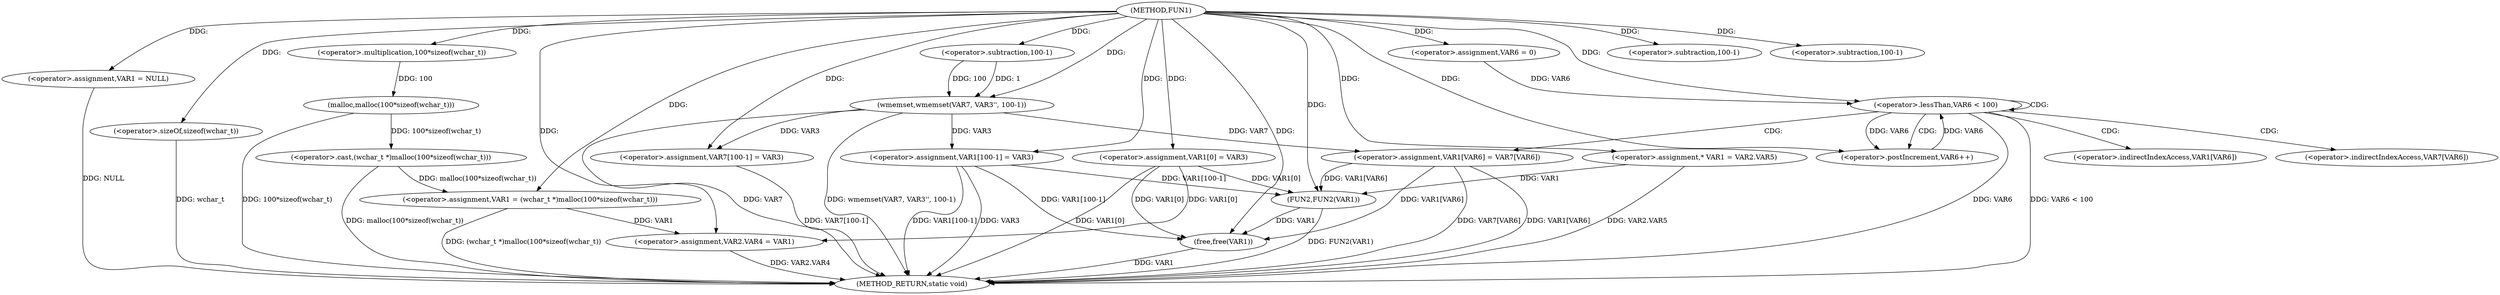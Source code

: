 digraph FUN1 {  
"1000100" [label = "(METHOD,FUN1)" ]
"1000177" [label = "(METHOD_RETURN,static void)" ]
"1000104" [label = "(<operator>.assignment,VAR1 = NULL)" ]
"1000107" [label = "(<operator>.assignment,VAR1 = (wchar_t *)malloc(100*sizeof(wchar_t)))" ]
"1000109" [label = "(<operator>.cast,(wchar_t *)malloc(100*sizeof(wchar_t)))" ]
"1000111" [label = "(malloc,malloc(100*sizeof(wchar_t)))" ]
"1000112" [label = "(<operator>.multiplication,100*sizeof(wchar_t))" ]
"1000114" [label = "(<operator>.sizeOf,sizeof(wchar_t))" ]
"1000116" [label = "(<operator>.assignment,VAR1[0] = VAR3)" ]
"1000121" [label = "(<operator>.assignment,VAR2.VAR4 = VAR1)" ]
"1000128" [label = "(<operator>.assignment,* VAR1 = VAR2.VAR5)" ]
"1000136" [label = "(wmemset,wmemset(VAR7, VAR3'', 100-1))" ]
"1000139" [label = "(<operator>.subtraction,100-1)" ]
"1000142" [label = "(<operator>.assignment,VAR7[100-1] = VAR3)" ]
"1000145" [label = "(<operator>.subtraction,100-1)" ]
"1000150" [label = "(<operator>.assignment,VAR6 = 0)" ]
"1000153" [label = "(<operator>.lessThan,VAR6 < 100)" ]
"1000156" [label = "(<operator>.postIncrement,VAR6++)" ]
"1000159" [label = "(<operator>.assignment,VAR1[VAR6] = VAR7[VAR6])" ]
"1000166" [label = "(<operator>.assignment,VAR1[100-1] = VAR3)" ]
"1000169" [label = "(<operator>.subtraction,100-1)" ]
"1000173" [label = "(FUN2,FUN2(VAR1))" ]
"1000175" [label = "(free,free(VAR1))" ]
"1000160" [label = "(<operator>.indirectIndexAccess,VAR1[VAR6])" ]
"1000163" [label = "(<operator>.indirectIndexAccess,VAR7[VAR6])" ]
  "1000128" -> "1000177"  [ label = "DDG: VAR2.VAR5"] 
  "1000166" -> "1000177"  [ label = "DDG: VAR1[100-1]"] 
  "1000175" -> "1000177"  [ label = "DDG: VAR1"] 
  "1000153" -> "1000177"  [ label = "DDG: VAR6 < 100"] 
  "1000111" -> "1000177"  [ label = "DDG: 100*sizeof(wchar_t)"] 
  "1000153" -> "1000177"  [ label = "DDG: VAR6"] 
  "1000173" -> "1000177"  [ label = "DDG: FUN2(VAR1)"] 
  "1000159" -> "1000177"  [ label = "DDG: VAR7[VAR6]"] 
  "1000116" -> "1000177"  [ label = "DDG: VAR1[0]"] 
  "1000166" -> "1000177"  [ label = "DDG: VAR3"] 
  "1000159" -> "1000177"  [ label = "DDG: VAR1[VAR6]"] 
  "1000114" -> "1000177"  [ label = "DDG: wchar_t"] 
  "1000142" -> "1000177"  [ label = "DDG: VAR7[100-1]"] 
  "1000136" -> "1000177"  [ label = "DDG: wmemset(VAR7, VAR3'', 100-1)"] 
  "1000121" -> "1000177"  [ label = "DDG: VAR2.VAR4"] 
  "1000109" -> "1000177"  [ label = "DDG: malloc(100*sizeof(wchar_t))"] 
  "1000136" -> "1000177"  [ label = "DDG: VAR7"] 
  "1000104" -> "1000177"  [ label = "DDG: NULL"] 
  "1000107" -> "1000177"  [ label = "DDG: (wchar_t *)malloc(100*sizeof(wchar_t))"] 
  "1000100" -> "1000104"  [ label = "DDG: "] 
  "1000109" -> "1000107"  [ label = "DDG: malloc(100*sizeof(wchar_t))"] 
  "1000100" -> "1000107"  [ label = "DDG: "] 
  "1000111" -> "1000109"  [ label = "DDG: 100*sizeof(wchar_t)"] 
  "1000112" -> "1000111"  [ label = "DDG: 100"] 
  "1000100" -> "1000112"  [ label = "DDG: "] 
  "1000100" -> "1000114"  [ label = "DDG: "] 
  "1000100" -> "1000116"  [ label = "DDG: "] 
  "1000116" -> "1000121"  [ label = "DDG: VAR1[0]"] 
  "1000107" -> "1000121"  [ label = "DDG: VAR1"] 
  "1000100" -> "1000121"  [ label = "DDG: "] 
  "1000100" -> "1000128"  [ label = "DDG: "] 
  "1000100" -> "1000136"  [ label = "DDG: "] 
  "1000139" -> "1000136"  [ label = "DDG: 100"] 
  "1000139" -> "1000136"  [ label = "DDG: 1"] 
  "1000100" -> "1000139"  [ label = "DDG: "] 
  "1000136" -> "1000142"  [ label = "DDG: VAR3"] 
  "1000100" -> "1000142"  [ label = "DDG: "] 
  "1000100" -> "1000145"  [ label = "DDG: "] 
  "1000100" -> "1000150"  [ label = "DDG: "] 
  "1000150" -> "1000153"  [ label = "DDG: VAR6"] 
  "1000156" -> "1000153"  [ label = "DDG: VAR6"] 
  "1000100" -> "1000153"  [ label = "DDG: "] 
  "1000153" -> "1000156"  [ label = "DDG: VAR6"] 
  "1000100" -> "1000156"  [ label = "DDG: "] 
  "1000136" -> "1000159"  [ label = "DDG: VAR7"] 
  "1000100" -> "1000166"  [ label = "DDG: "] 
  "1000136" -> "1000166"  [ label = "DDG: VAR3"] 
  "1000100" -> "1000169"  [ label = "DDG: "] 
  "1000116" -> "1000173"  [ label = "DDG: VAR1[0]"] 
  "1000159" -> "1000173"  [ label = "DDG: VAR1[VAR6]"] 
  "1000128" -> "1000173"  [ label = "DDG: VAR1"] 
  "1000166" -> "1000173"  [ label = "DDG: VAR1[100-1]"] 
  "1000100" -> "1000173"  [ label = "DDG: "] 
  "1000116" -> "1000175"  [ label = "DDG: VAR1[0]"] 
  "1000159" -> "1000175"  [ label = "DDG: VAR1[VAR6]"] 
  "1000166" -> "1000175"  [ label = "DDG: VAR1[100-1]"] 
  "1000173" -> "1000175"  [ label = "DDG: VAR1"] 
  "1000100" -> "1000175"  [ label = "DDG: "] 
  "1000153" -> "1000163"  [ label = "CDG: "] 
  "1000153" -> "1000156"  [ label = "CDG: "] 
  "1000153" -> "1000160"  [ label = "CDG: "] 
  "1000153" -> "1000153"  [ label = "CDG: "] 
  "1000153" -> "1000159"  [ label = "CDG: "] 
}
